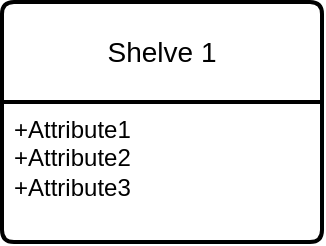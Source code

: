 <mxfile version="23.1.5" type="github">
  <diagram name="Page-1" id="Cl8Hs9dp4OTu8hWq7VVz">
    <mxGraphModel dx="268" dy="146" grid="1" gridSize="10" guides="1" tooltips="1" connect="1" arrows="1" fold="1" page="1" pageScale="1" pageWidth="827" pageHeight="1169" math="0" shadow="0">
      <root>
        <mxCell id="0" />
        <mxCell id="1" parent="0" />
        <mxCell id="e6NJQBcaBhR17FKWJ9qm-1" value="Shelve 1" style="swimlane;childLayout=stackLayout;horizontal=1;startSize=50;horizontalStack=0;rounded=1;fontSize=14;fontStyle=0;strokeWidth=2;resizeParent=0;resizeLast=1;shadow=0;dashed=0;align=center;arcSize=4;whiteSpace=wrap;html=1;" vertex="1" parent="1">
          <mxGeometry x="70" y="90" width="160" height="120" as="geometry" />
        </mxCell>
        <mxCell id="e6NJQBcaBhR17FKWJ9qm-2" value="+Attribute1&#xa;+Attribute2&#xa;+Attribute3" style="align=left;strokeColor=none;fillColor=none;spacingLeft=4;fontSize=12;verticalAlign=top;resizable=0;rotatable=0;part=1;html=1;" vertex="1" parent="e6NJQBcaBhR17FKWJ9qm-1">
          <mxGeometry y="50" width="160" height="70" as="geometry" />
        </mxCell>
      </root>
    </mxGraphModel>
  </diagram>
</mxfile>
